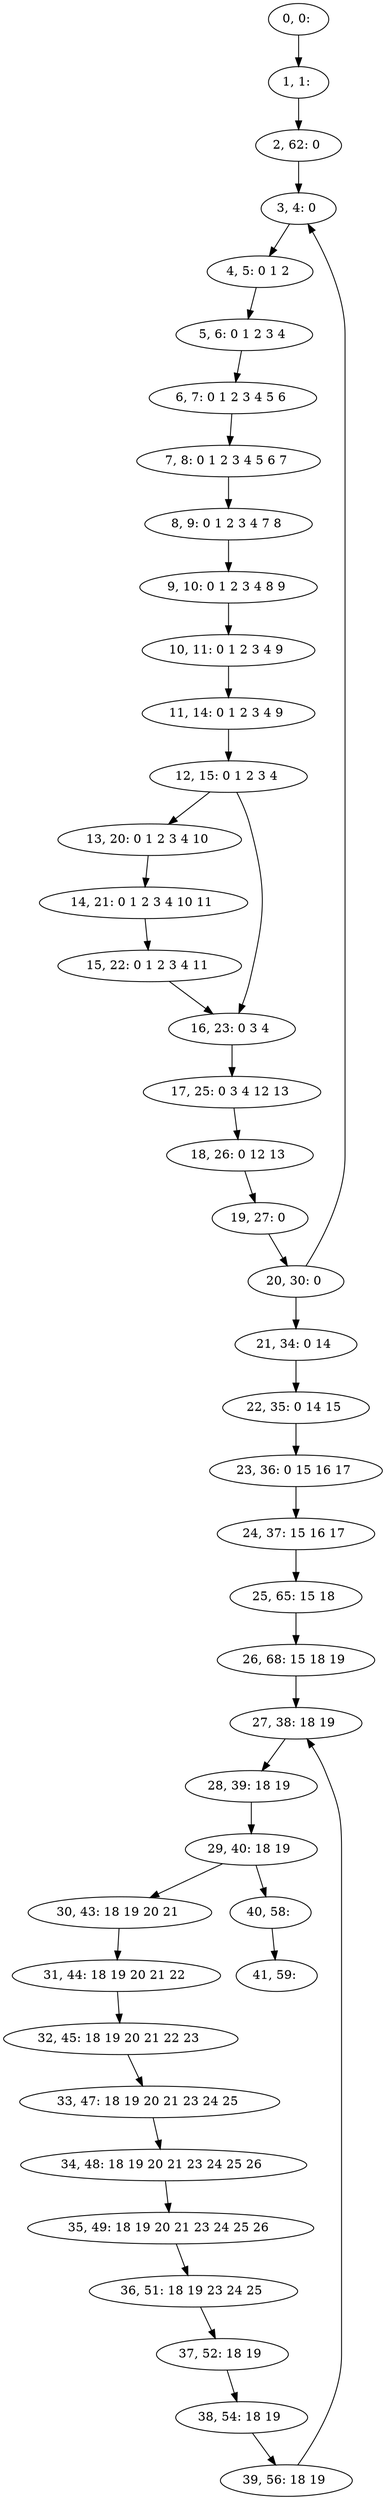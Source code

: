 digraph G {
0[label="0, 0: "];
1[label="1, 1: "];
2[label="2, 62: 0 "];
3[label="3, 4: 0 "];
4[label="4, 5: 0 1 2 "];
5[label="5, 6: 0 1 2 3 4 "];
6[label="6, 7: 0 1 2 3 4 5 6 "];
7[label="7, 8: 0 1 2 3 4 5 6 7 "];
8[label="8, 9: 0 1 2 3 4 7 8 "];
9[label="9, 10: 0 1 2 3 4 8 9 "];
10[label="10, 11: 0 1 2 3 4 9 "];
11[label="11, 14: 0 1 2 3 4 9 "];
12[label="12, 15: 0 1 2 3 4 "];
13[label="13, 20: 0 1 2 3 4 10 "];
14[label="14, 21: 0 1 2 3 4 10 11 "];
15[label="15, 22: 0 1 2 3 4 11 "];
16[label="16, 23: 0 3 4 "];
17[label="17, 25: 0 3 4 12 13 "];
18[label="18, 26: 0 12 13 "];
19[label="19, 27: 0 "];
20[label="20, 30: 0 "];
21[label="21, 34: 0 14 "];
22[label="22, 35: 0 14 15 "];
23[label="23, 36: 0 15 16 17 "];
24[label="24, 37: 15 16 17 "];
25[label="25, 65: 15 18 "];
26[label="26, 68: 15 18 19 "];
27[label="27, 38: 18 19 "];
28[label="28, 39: 18 19 "];
29[label="29, 40: 18 19 "];
30[label="30, 43: 18 19 20 21 "];
31[label="31, 44: 18 19 20 21 22 "];
32[label="32, 45: 18 19 20 21 22 23 "];
33[label="33, 47: 18 19 20 21 23 24 25 "];
34[label="34, 48: 18 19 20 21 23 24 25 26 "];
35[label="35, 49: 18 19 20 21 23 24 25 26 "];
36[label="36, 51: 18 19 23 24 25 "];
37[label="37, 52: 18 19 "];
38[label="38, 54: 18 19 "];
39[label="39, 56: 18 19 "];
40[label="40, 58: "];
41[label="41, 59: "];
0->1 ;
1->2 ;
2->3 ;
3->4 ;
4->5 ;
5->6 ;
6->7 ;
7->8 ;
8->9 ;
9->10 ;
10->11 ;
11->12 ;
12->13 ;
12->16 ;
13->14 ;
14->15 ;
15->16 ;
16->17 ;
17->18 ;
18->19 ;
19->20 ;
20->21 ;
20->3 ;
21->22 ;
22->23 ;
23->24 ;
24->25 ;
25->26 ;
26->27 ;
27->28 ;
28->29 ;
29->30 ;
29->40 ;
30->31 ;
31->32 ;
32->33 ;
33->34 ;
34->35 ;
35->36 ;
36->37 ;
37->38 ;
38->39 ;
39->27 ;
40->41 ;
}
